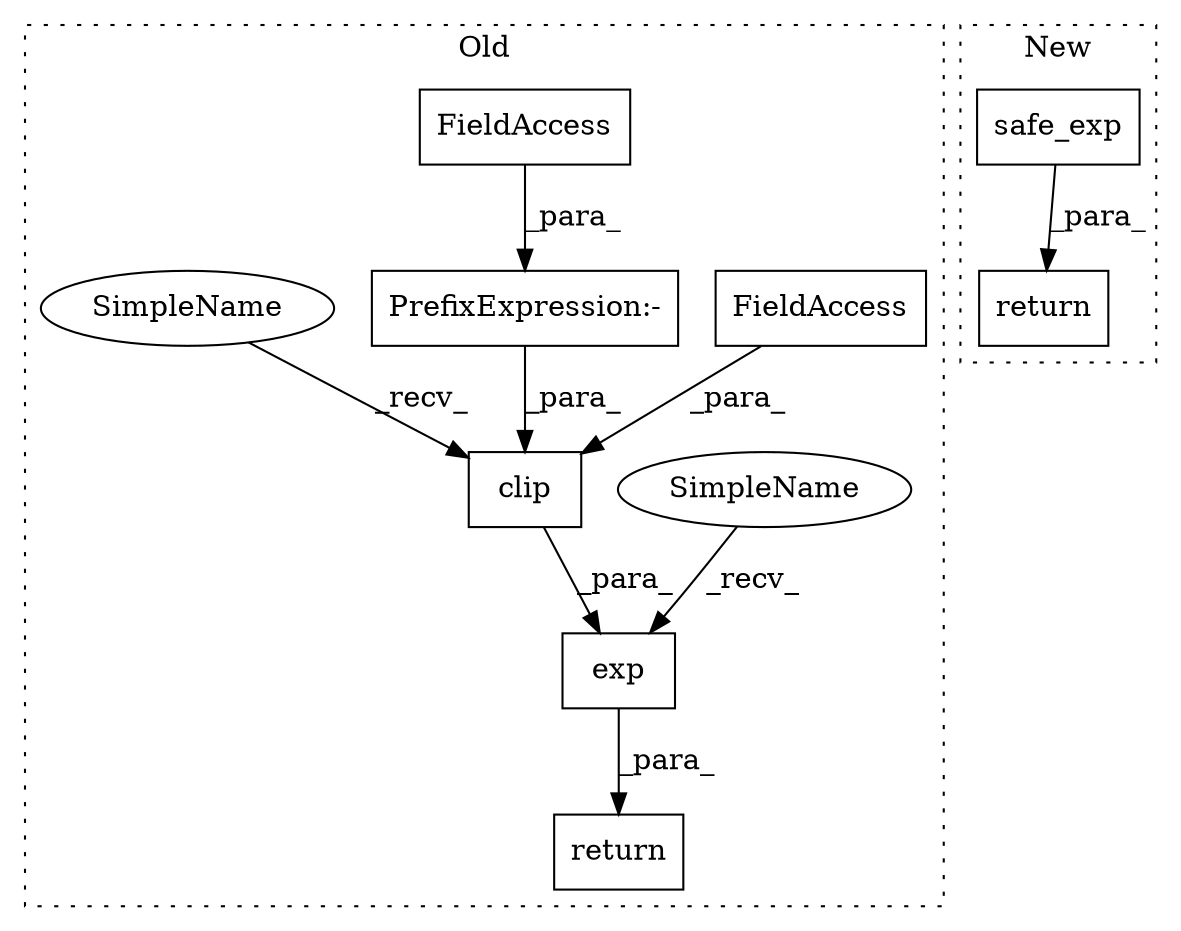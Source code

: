 digraph G {
subgraph cluster0 {
1 [label="clip" a="32" s="2512,2537" l="5,1" shape="box"];
3 [label="exp" a="32" s="2502,2538" l="4,1" shape="box"];
4 [label="FieldAccess" a="22" s="2529" l="8" shape="box"];
5 [label="PrefixExpression:-" a="38" s="2519" l="1" shape="box"];
6 [label="FieldAccess" a="22" s="2520" l="8" shape="box"];
7 [label="return" a="41" s="2489" l="7" shape="box"];
9 [label="SimpleName" a="42" s="2496" l="5" shape="ellipse"];
10 [label="SimpleName" a="42" s="2506" l="5" shape="ellipse"];
label = "Old";
style="dotted";
}
subgraph cluster1 {
2 [label="safe_exp" a="32" s="2645,2655" l="9,1" shape="box"];
8 [label="return" a="41" s="2638" l="7" shape="box"];
label = "New";
style="dotted";
}
1 -> 3 [label="_para_"];
2 -> 8 [label="_para_"];
3 -> 7 [label="_para_"];
4 -> 1 [label="_para_"];
5 -> 1 [label="_para_"];
6 -> 5 [label="_para_"];
9 -> 3 [label="_recv_"];
10 -> 1 [label="_recv_"];
}